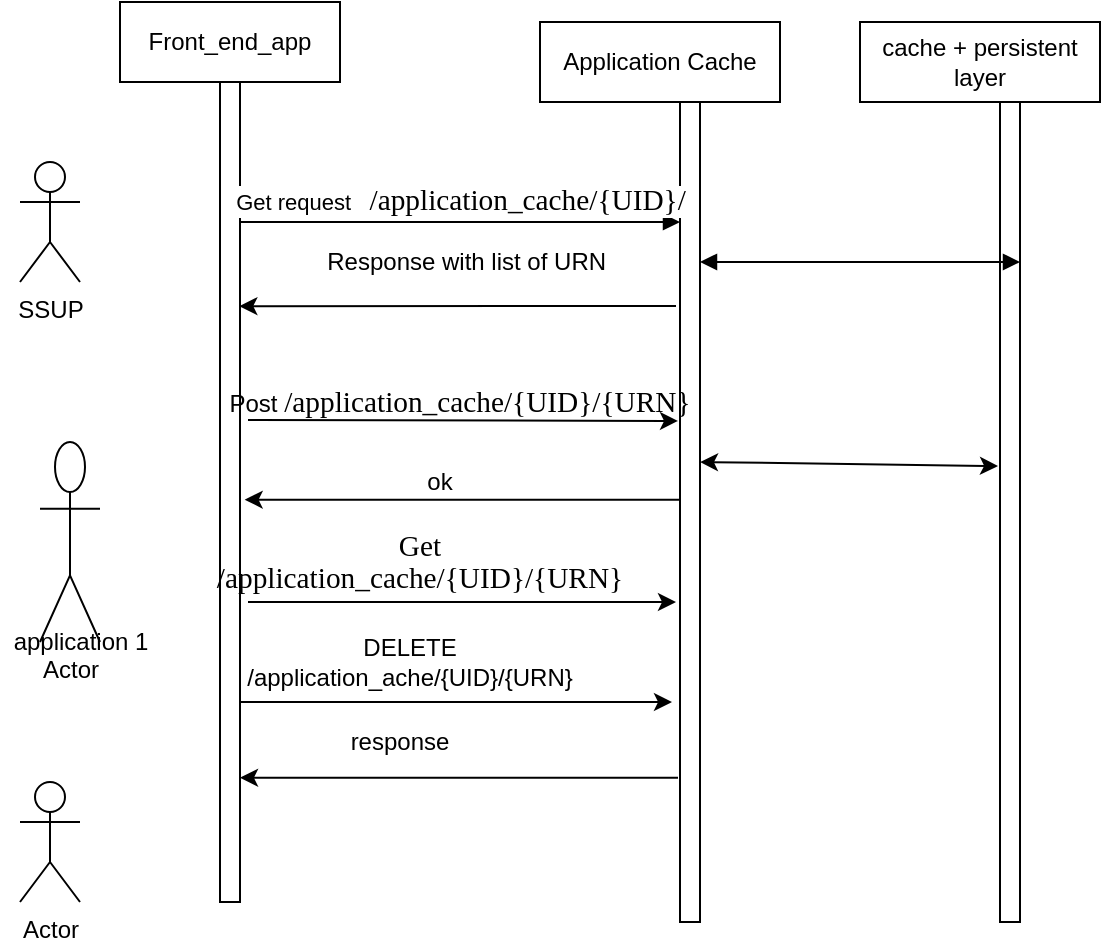 <mxfile version="14.1.8" type="github">
  <diagram id="rs3CxmLkjNbnN_WrkPo7" name="Page-1">
    <mxGraphModel dx="782" dy="469" grid="1" gridSize="10" guides="1" tooltips="1" connect="1" arrows="1" fold="1" page="1" pageScale="1" pageWidth="827" pageHeight="1169" math="0" shadow="0">
      <root>
        <mxCell id="0" />
        <mxCell id="1" parent="0" />
        <mxCell id="5L5P67k_fLgxKDmLQXB--1" value="Front_end_app" style="rounded=0;whiteSpace=wrap;html=1;" parent="1" vertex="1">
          <mxGeometry x="150" y="10" width="110" height="40" as="geometry" />
        </mxCell>
        <mxCell id="5L5P67k_fLgxKDmLQXB--3" value="Application Cache" style="rounded=0;whiteSpace=wrap;html=1;" parent="1" vertex="1">
          <mxGeometry x="360" y="20" width="120" height="40" as="geometry" />
        </mxCell>
        <mxCell id="5L5P67k_fLgxKDmLQXB--6" value="cache + persistent layer" style="rounded=0;whiteSpace=wrap;html=1;" parent="1" vertex="1">
          <mxGeometry x="520" y="20" width="120" height="40" as="geometry" />
        </mxCell>
        <mxCell id="5L5P67k_fLgxKDmLQXB--10" value="Actor" style="shape=umlActor;verticalLabelPosition=bottom;verticalAlign=top;html=1;" parent="1" vertex="1">
          <mxGeometry x="110" y="230" width="30" height="100" as="geometry" />
        </mxCell>
        <mxCell id="5L5P67k_fLgxKDmLQXB--13" value="" style="html=1;points=[];perimeter=orthogonalPerimeter;" parent="1" vertex="1">
          <mxGeometry x="200" y="50" width="10" height="410" as="geometry" />
        </mxCell>
        <mxCell id="5L5P67k_fLgxKDmLQXB--15" value="" style="html=1;points=[];perimeter=orthogonalPerimeter;" parent="1" vertex="1">
          <mxGeometry x="430" y="60" width="10" height="410" as="geometry" />
        </mxCell>
        <mxCell id="5L5P67k_fLgxKDmLQXB--16" value="" style="html=1;points=[];perimeter=orthogonalPerimeter;" parent="1" vertex="1">
          <mxGeometry x="590" y="60" width="10" height="410" as="geometry" />
        </mxCell>
        <mxCell id="5L5P67k_fLgxKDmLQXB--19" value="&lt;span style=&quot;line-height: 107%&quot;&gt;Get request&amp;nbsp; &amp;nbsp;&lt;/span&gt;&lt;span style=&quot;font-size: 11.0pt ; line-height: 107% ; font-family: &amp;#34;calibri&amp;#34; , &amp;#34;sans-serif&amp;#34;&quot;&gt;/application_cache/{UID}/&lt;/span&gt;" style="html=1;verticalAlign=bottom;endArrow=block;exitX=0.967;exitY=0.363;exitDx=0;exitDy=0;exitPerimeter=0;" parent="1" target="5L5P67k_fLgxKDmLQXB--15" edge="1">
          <mxGeometry width="80" relative="1" as="geometry">
            <mxPoint x="210.0" y="120.0" as="sourcePoint" />
            <mxPoint x="330.33" y="121.17" as="targetPoint" />
          </mxGeometry>
        </mxCell>
        <mxCell id="5L5P67k_fLgxKDmLQXB--20" value="" style="endArrow=block;startArrow=block;endFill=1;startFill=1;html=1;" parent="1" edge="1">
          <mxGeometry width="160" relative="1" as="geometry">
            <mxPoint x="440" y="140" as="sourcePoint" />
            <mxPoint x="600" y="140" as="targetPoint" />
          </mxGeometry>
        </mxCell>
        <mxCell id="5L5P67k_fLgxKDmLQXB--23" value="" style="endArrow=classic;html=1;entryX=0.967;entryY=0.249;entryDx=0;entryDy=0;entryPerimeter=0;" parent="1" edge="1">
          <mxGeometry width="50" height="50" relative="1" as="geometry">
            <mxPoint x="428" y="162" as="sourcePoint" />
            <mxPoint x="209.67" y="162.09" as="targetPoint" />
            <Array as="points" />
          </mxGeometry>
        </mxCell>
        <mxCell id="5L5P67k_fLgxKDmLQXB--26" value="Response with list of URN&amp;nbsp;" style="text;html=1;strokeColor=none;fillColor=none;align=center;verticalAlign=middle;whiteSpace=wrap;rounded=0;" parent="1" vertex="1">
          <mxGeometry x="240" y="130" width="170" height="20" as="geometry" />
        </mxCell>
        <mxCell id="5L5P67k_fLgxKDmLQXB--27" value="" style="endArrow=classic;html=1;entryX=-0.1;entryY=0.389;entryDx=0;entryDy=0;entryPerimeter=0;" parent="1" target="5L5P67k_fLgxKDmLQXB--15" edge="1">
          <mxGeometry width="50" height="50" relative="1" as="geometry">
            <mxPoint x="214" y="219" as="sourcePoint" />
            <mxPoint x="260" y="230" as="targetPoint" />
            <Array as="points" />
          </mxGeometry>
        </mxCell>
        <mxCell id="5L5P67k_fLgxKDmLQXB--28" value="Post&amp;nbsp;&lt;span style=&quot;font-size: 11.0pt ; line-height: 107% ; font-family: &amp;#34;calibri&amp;#34; , &amp;#34;sans-serif&amp;#34;&quot;&gt;/application_cache/{UID}/{URN}&lt;/span&gt;" style="text;html=1;strokeColor=none;fillColor=none;align=center;verticalAlign=middle;whiteSpace=wrap;rounded=0;" parent="1" vertex="1">
          <mxGeometry x="320" y="200" height="20" as="geometry" />
        </mxCell>
        <mxCell id="5L5P67k_fLgxKDmLQXB--29" value="" style="endArrow=classic;startArrow=classic;html=1;entryX=-0.1;entryY=0.444;entryDx=0;entryDy=0;entryPerimeter=0;" parent="1" target="5L5P67k_fLgxKDmLQXB--16" edge="1">
          <mxGeometry width="50" height="50" relative="1" as="geometry">
            <mxPoint x="440" y="240" as="sourcePoint" />
            <mxPoint x="570" y="240" as="targetPoint" />
          </mxGeometry>
        </mxCell>
        <mxCell id="5L5P67k_fLgxKDmLQXB--30" value="" style="endArrow=classic;html=1;entryX=1.233;entryY=0.485;entryDx=0;entryDy=0;entryPerimeter=0;" parent="1" source="5L5P67k_fLgxKDmLQXB--15" edge="1">
          <mxGeometry width="50" height="50" relative="1" as="geometry">
            <mxPoint x="290" y="310" as="sourcePoint" />
            <mxPoint x="212.33" y="258.85" as="targetPoint" />
          </mxGeometry>
        </mxCell>
        <mxCell id="5L5P67k_fLgxKDmLQXB--31" value="ok" style="text;html=1;strokeColor=none;fillColor=none;align=center;verticalAlign=middle;whiteSpace=wrap;rounded=0;" parent="1" vertex="1">
          <mxGeometry x="290" y="240" width="40" height="20" as="geometry" />
        </mxCell>
        <mxCell id="5L5P67k_fLgxKDmLQXB--32" value="" style="endArrow=classic;html=1;" parent="1" edge="1">
          <mxGeometry width="50" height="50" relative="1" as="geometry">
            <mxPoint x="214" y="310" as="sourcePoint" />
            <mxPoint x="428" y="310" as="targetPoint" />
            <Array as="points">
              <mxPoint x="310" y="310" />
            </Array>
          </mxGeometry>
        </mxCell>
        <mxCell id="5L5P67k_fLgxKDmLQXB--33" value="&lt;span style=&quot;font-size: 11.0pt ; line-height: 107% ; font-family: &amp;#34;calibri&amp;#34; , &amp;#34;sans-serif&amp;#34;&quot;&gt;Get /application_cache/{UID}/{URN}&lt;/span&gt;" style="text;html=1;strokeColor=none;fillColor=none;align=center;verticalAlign=middle;whiteSpace=wrap;rounded=0;" parent="1" vertex="1">
          <mxGeometry x="260" y="280" width="80" height="20" as="geometry" />
        </mxCell>
        <mxCell id="5L5P67k_fLgxKDmLQXB--36" style="edgeStyle=orthogonalEdgeStyle;rounded=0;orthogonalLoop=1;jettySize=auto;html=1;exitX=0.5;exitY=1;exitDx=0;exitDy=0;" parent="1" source="5L5P67k_fLgxKDmLQXB--33" target="5L5P67k_fLgxKDmLQXB--33" edge="1">
          <mxGeometry relative="1" as="geometry" />
        </mxCell>
        <mxCell id="Nxk48_VA3uNNGpZ2RPBY-4" value="" style="endArrow=classic;html=1;exitX=-0.1;exitY=0.824;exitDx=0;exitDy=0;exitPerimeter=0;" edge="1" parent="1" source="5L5P67k_fLgxKDmLQXB--15" target="5L5P67k_fLgxKDmLQXB--13">
          <mxGeometry width="50" height="50" relative="1" as="geometry">
            <mxPoint x="300" y="400" as="sourcePoint" />
            <mxPoint x="250" y="400" as="targetPoint" />
          </mxGeometry>
        </mxCell>
        <mxCell id="Nxk48_VA3uNNGpZ2RPBY-5" value="" style="endArrow=classic;html=1;" edge="1" parent="1" source="5L5P67k_fLgxKDmLQXB--13">
          <mxGeometry width="50" height="50" relative="1" as="geometry">
            <mxPoint x="240" y="390" as="sourcePoint" />
            <mxPoint x="426" y="360" as="targetPoint" />
            <Array as="points">
              <mxPoint x="290" y="360" />
            </Array>
          </mxGeometry>
        </mxCell>
        <mxCell id="Nxk48_VA3uNNGpZ2RPBY-6" value="DELETE /application_ache/{UID}/{URN}" style="text;html=1;strokeColor=none;fillColor=none;align=center;verticalAlign=middle;whiteSpace=wrap;rounded=0;" vertex="1" parent="1">
          <mxGeometry x="270" y="330" width="50" height="20" as="geometry" />
        </mxCell>
        <mxCell id="Nxk48_VA3uNNGpZ2RPBY-8" value="response" style="text;html=1;strokeColor=none;fillColor=none;align=center;verticalAlign=middle;whiteSpace=wrap;rounded=0;" vertex="1" parent="1">
          <mxGeometry x="270" y="370" width="40" height="20" as="geometry" />
        </mxCell>
        <mxCell id="Nxk48_VA3uNNGpZ2RPBY-9" value="SSUP" style="shape=umlActor;verticalLabelPosition=bottom;verticalAlign=top;html=1;outlineConnect=0;" vertex="1" parent="1">
          <mxGeometry x="100" y="90" width="30" height="60" as="geometry" />
        </mxCell>
        <mxCell id="Nxk48_VA3uNNGpZ2RPBY-10" value="Actor" style="shape=umlActor;verticalLabelPosition=bottom;verticalAlign=top;html=1;outlineConnect=0;" vertex="1" parent="1">
          <mxGeometry x="100" y="400" width="30" height="60" as="geometry" />
        </mxCell>
        <mxCell id="Nxk48_VA3uNNGpZ2RPBY-15" value="application 1" style="text;html=1;align=center;verticalAlign=middle;resizable=0;points=[];autosize=1;" vertex="1" parent="1">
          <mxGeometry x="90" y="320" width="80" height="20" as="geometry" />
        </mxCell>
      </root>
    </mxGraphModel>
  </diagram>
</mxfile>
